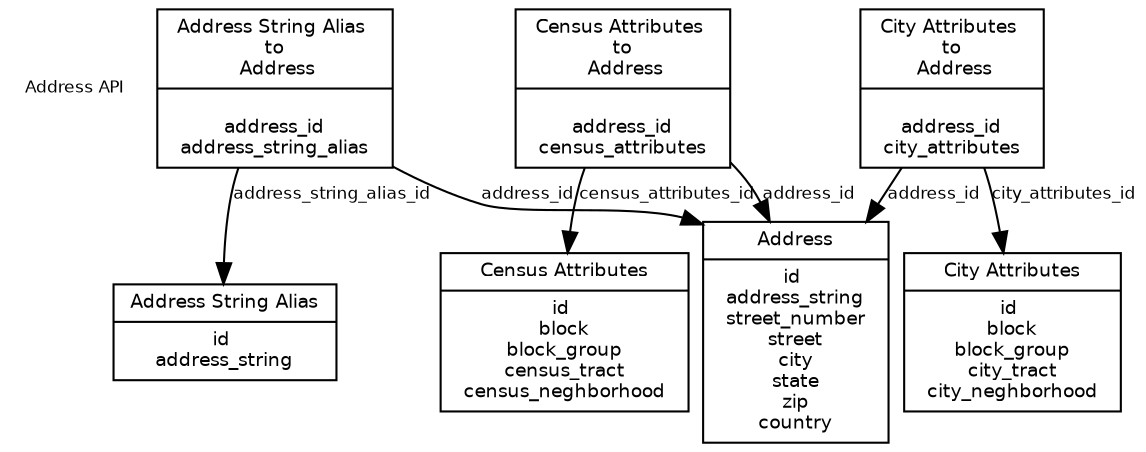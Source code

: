 digraph G {
        overlap=false;
        splines=true;
        node [fontname="Helvetica",fontsize=9];
        edge [fontname="Helvetica",fontsize=8];
        ranksep=0.1;
        nodesep=0.1;
        _schema_info [shape="plaintext", label="Address API", fontname="Helvetica",fontsize=8];

	 "address" [label="{Address|id   \n address_string \n   street_number \n street \n city \n state \n zip \n country \n}" shape="record"];
	 "address_string_alias" [label="{Address String Alias |id   \n address_string \n}" shape="record"];
         "address_string_alias_to_address" [label="{Address String Alias \n to \n Address| \n address_id \n address_string_alias \n}" shape="record"];

	 "census_attributes" [label="{Census Attributes|id   \n block \n block_group  \n census_tract \n census_neghborhood \n}" shape="record"];
	 "census_attributes_to_address" [label="{Census Attributes \n to \n Address |\n address_id \n census_attributes \n}" shape="record"];

	 "city_attributes" [label="{City Attributes|id   \n block \n block_group  \n city_tract \n city_neghborhood \n}" shape="record"];
	 "city_attributes_to_address" [label="{City Attributes \n to \n Address |\n address_id \n city_attributes \n}" shape="record"];
 
 
	"address_string_alias_to_address" -> "address_string_alias" [label="address_string_alias_id"] 
	"address_string_alias_to_address" -> "address" [label="address_id"] 

	"census_attributes_to_address" -> "census_attributes" [label="census_attributes_id"]
	"census_attributes_to_address" -> "address" [label="address_id"] 

	"city_attributes_to_address" -> "city_attributes" [label="city_attributes_id"]
	"city_attributes_to_address" -> "address" [label="address_id"] 


}
